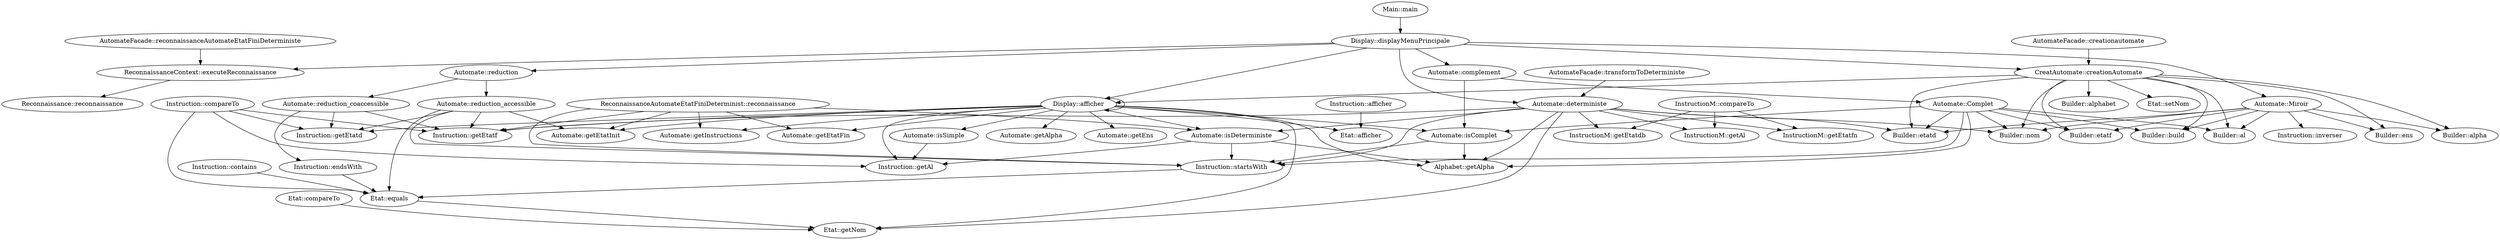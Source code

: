digraph G {
"Automate::Miroir"->"Builder::build"
"Automate::Miroir"->"Builder::nom"
"Automate::Miroir"->"Instruction::inverser"
"Automate::Miroir"->"Builder::al"
"Automate::Miroir"->"Builder::etatf"
"Automate::Miroir"->"Builder::etatd"
"Automate::Miroir"->"Builder::ens"
"Automate::Miroir"->"Builder::alpha"
"Automate::reduction_accessible"->"Automate::getEtatInit"
"Automate::reduction_accessible"->"Etat::equals"
"Automate::reduction_accessible"->"Instruction::startsWith"
"Automate::reduction_accessible"->"Instruction::getEtatf"
"Automate::reduction_accessible"->"Instruction::getEtatd"
"Automate::reduction_coaccessible"->"Instruction::endsWith"
"Automate::reduction_coaccessible"->"Instruction::getEtatd"
"Automate::reduction_coaccessible"->"Instruction::getEtatf"
"Automate::reduction"->"Automate::reduction_accessible"
"Automate::reduction"->"Automate::reduction_coaccessible"
"Automate::isDeterministe"->"Alphabet::getAlpha"
"Automate::isDeterministe"->"Instruction::getAl"
"Automate::isDeterministe"->"Instruction::startsWith"
"Automate::isSimple"->"Instruction::getAl"
"Automate::isComplet"->"Alphabet::getAlpha"
"Automate::isComplet"->"Instruction::startsWith"
"Automate::Complet"->"Automate::isComplet"
"Automate::Complet"->"Builder::build"
"Automate::Complet"->"Builder::nom"
"Automate::Complet"->"Alphabet::getAlpha"
"Automate::Complet"->"Instruction::startsWith"
"Automate::Complet"->"Builder::al"
"Automate::Complet"->"Builder::etatf"
"Automate::Complet"->"Builder::etatd"
"Automate::deterministe"->"Automate::isDeterministe"
"Automate::deterministe"->"Alphabet::getAlpha"
"Automate::deterministe"->"Instruction::startsWith"
"Automate::deterministe"->"Instruction::getEtatf"
"Automate::deterministe"->"Etat::getNom"
"Automate::deterministe"->"Builder::nom"
"Automate::deterministe"->"InstructionM::getEtatdb"
"Automate::deterministe"->"InstructionM::getEtatfn"
"Automate::deterministe"->"Builder::etatd"
"Automate::deterministe"->"InstructionM::getAl"
"Automate::complement"->"Automate::isComplet"
"Automate::complement"->"Automate::Complet"
"AutomateFacade::creationautomate"->"CreatAutomate::creationAutomate"
"AutomateFacade::reconnaissanceAutomateEtatFiniDeterministe"->"ReconnaissanceContext::executeReconnaissance"
"AutomateFacade::transformToDeterministe"->"Automate::deterministe"
"CreatAutomate::creationAutomate"->"Builder::alphabet"
"CreatAutomate::creationAutomate"->"Builder::nom"
"CreatAutomate::creationAutomate"->"Display::afficher"
"CreatAutomate::creationAutomate"->"Builder::build"
"CreatAutomate::creationAutomate"->"Etat::setNom"
"CreatAutomate::creationAutomate"->"Builder::al"
"CreatAutomate::creationAutomate"->"Builder::etatf"
"CreatAutomate::creationAutomate"->"Builder::etatd"
"CreatAutomate::creationAutomate"->"Builder::ens"
"CreatAutomate::creationAutomate"->"Builder::alpha"
"Display::afficher"->"Alphabet::getAlpha"
"Display::afficher"->"Etat::getNom"
"Display::afficher"->"Etat::afficher"
"Display::afficher"->"Instruction::getEtatd"
"Display::afficher"->"Instruction::getAl"
"Display::afficher"->"Instruction::getEtatf"
"Display::afficher"->"Display::afficher"
"Display::afficher"->"Automate::getAlpha"
"Display::afficher"->"Automate::getEns"
"Display::afficher"->"Automate::getEtatInit"
"Display::afficher"->"Automate::getEtatFin"
"Display::afficher"->"Automate::getInstructions"
"Display::afficher"->"Automate::isSimple"
"Display::afficher"->"Automate::isComplet"
"Display::afficher"->"Automate::isDeterministe"
"Display::displayMenuPrincipale"->"CreatAutomate::creationAutomate"
"Display::displayMenuPrincipale"->"Display::afficher"
"Display::displayMenuPrincipale"->"Automate::deterministe"
"Display::displayMenuPrincipale"->"Automate::reduction"
"Display::displayMenuPrincipale"->"Automate::complement"
"Display::displayMenuPrincipale"->"Automate::Miroir"
"Display::displayMenuPrincipale"->"ReconnaissanceContext::executeReconnaissance"
"Etat::equals"->"Etat::getNom"
"Etat::compareTo"->"Etat::getNom"
"Instruction::afficher"->"Etat::afficher"
"Instruction::compareTo"->"Etat::equals"
"Instruction::compareTo"->"Instruction::getEtatd"
"Instruction::compareTo"->"Instruction::getEtatf"
"Instruction::compareTo"->"Instruction::getAl"
"Instruction::startsWith"->"Etat::equals"
"Instruction::endsWith"->"Etat::equals"
"Instruction::contains"->"Etat::equals"
"InstructionM::compareTo"->"InstructionM::getEtatdb"
"InstructionM::compareTo"->"InstructionM::getEtatfn"
"InstructionM::compareTo"->"InstructionM::getAl"
"Main::main"->"Display::displayMenuPrincipale"
"ReconnaissanceAutomateEtatFiniDeterminist::reconnaissance"->"Automate::isDeterministe"
"ReconnaissanceAutomateEtatFiniDeterminist::reconnaissance"->"Automate::getEtatInit"
"ReconnaissanceAutomateEtatFiniDeterminist::reconnaissance"->"Automate::getInstructions"
"ReconnaissanceAutomateEtatFiniDeterminist::reconnaissance"->"Instruction::startsWith"
"ReconnaissanceAutomateEtatFiniDeterminist::reconnaissance"->"Instruction::getEtatf"
"ReconnaissanceAutomateEtatFiniDeterminist::reconnaissance"->"Automate::getEtatFin"
"ReconnaissanceContext::executeReconnaissance"->"Reconnaissance::reconnaissance"
}